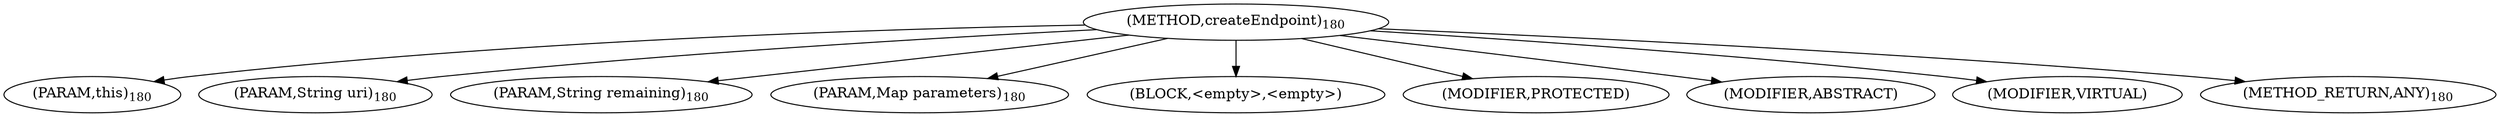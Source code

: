 digraph "createEndpoint" {  
"384" [label = <(METHOD,createEndpoint)<SUB>180</SUB>> ]
"385" [label = <(PARAM,this)<SUB>180</SUB>> ]
"386" [label = <(PARAM,String uri)<SUB>180</SUB>> ]
"387" [label = <(PARAM,String remaining)<SUB>180</SUB>> ]
"388" [label = <(PARAM,Map parameters)<SUB>180</SUB>> ]
"389" [label = <(BLOCK,&lt;empty&gt;,&lt;empty&gt;)> ]
"390" [label = <(MODIFIER,PROTECTED)> ]
"391" [label = <(MODIFIER,ABSTRACT)> ]
"392" [label = <(MODIFIER,VIRTUAL)> ]
"393" [label = <(METHOD_RETURN,ANY)<SUB>180</SUB>> ]
  "384" -> "385" 
  "384" -> "386" 
  "384" -> "387" 
  "384" -> "388" 
  "384" -> "389" 
  "384" -> "390" 
  "384" -> "391" 
  "384" -> "392" 
  "384" -> "393" 
}
